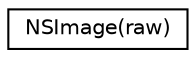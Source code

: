 digraph "Graphical Class Hierarchy"
{
 // LATEX_PDF_SIZE
  edge [fontname="Helvetica",fontsize="10",labelfontname="Helvetica",labelfontsize="10"];
  node [fontname="Helvetica",fontsize="10",shape=record];
  rankdir="LR";
  Node0 [label="NSImage(raw)",height=0.2,width=0.4,color="black", fillcolor="white", style="filled",URL="$categoryNSImage_07raw_08.html",tooltip=" "];
}
